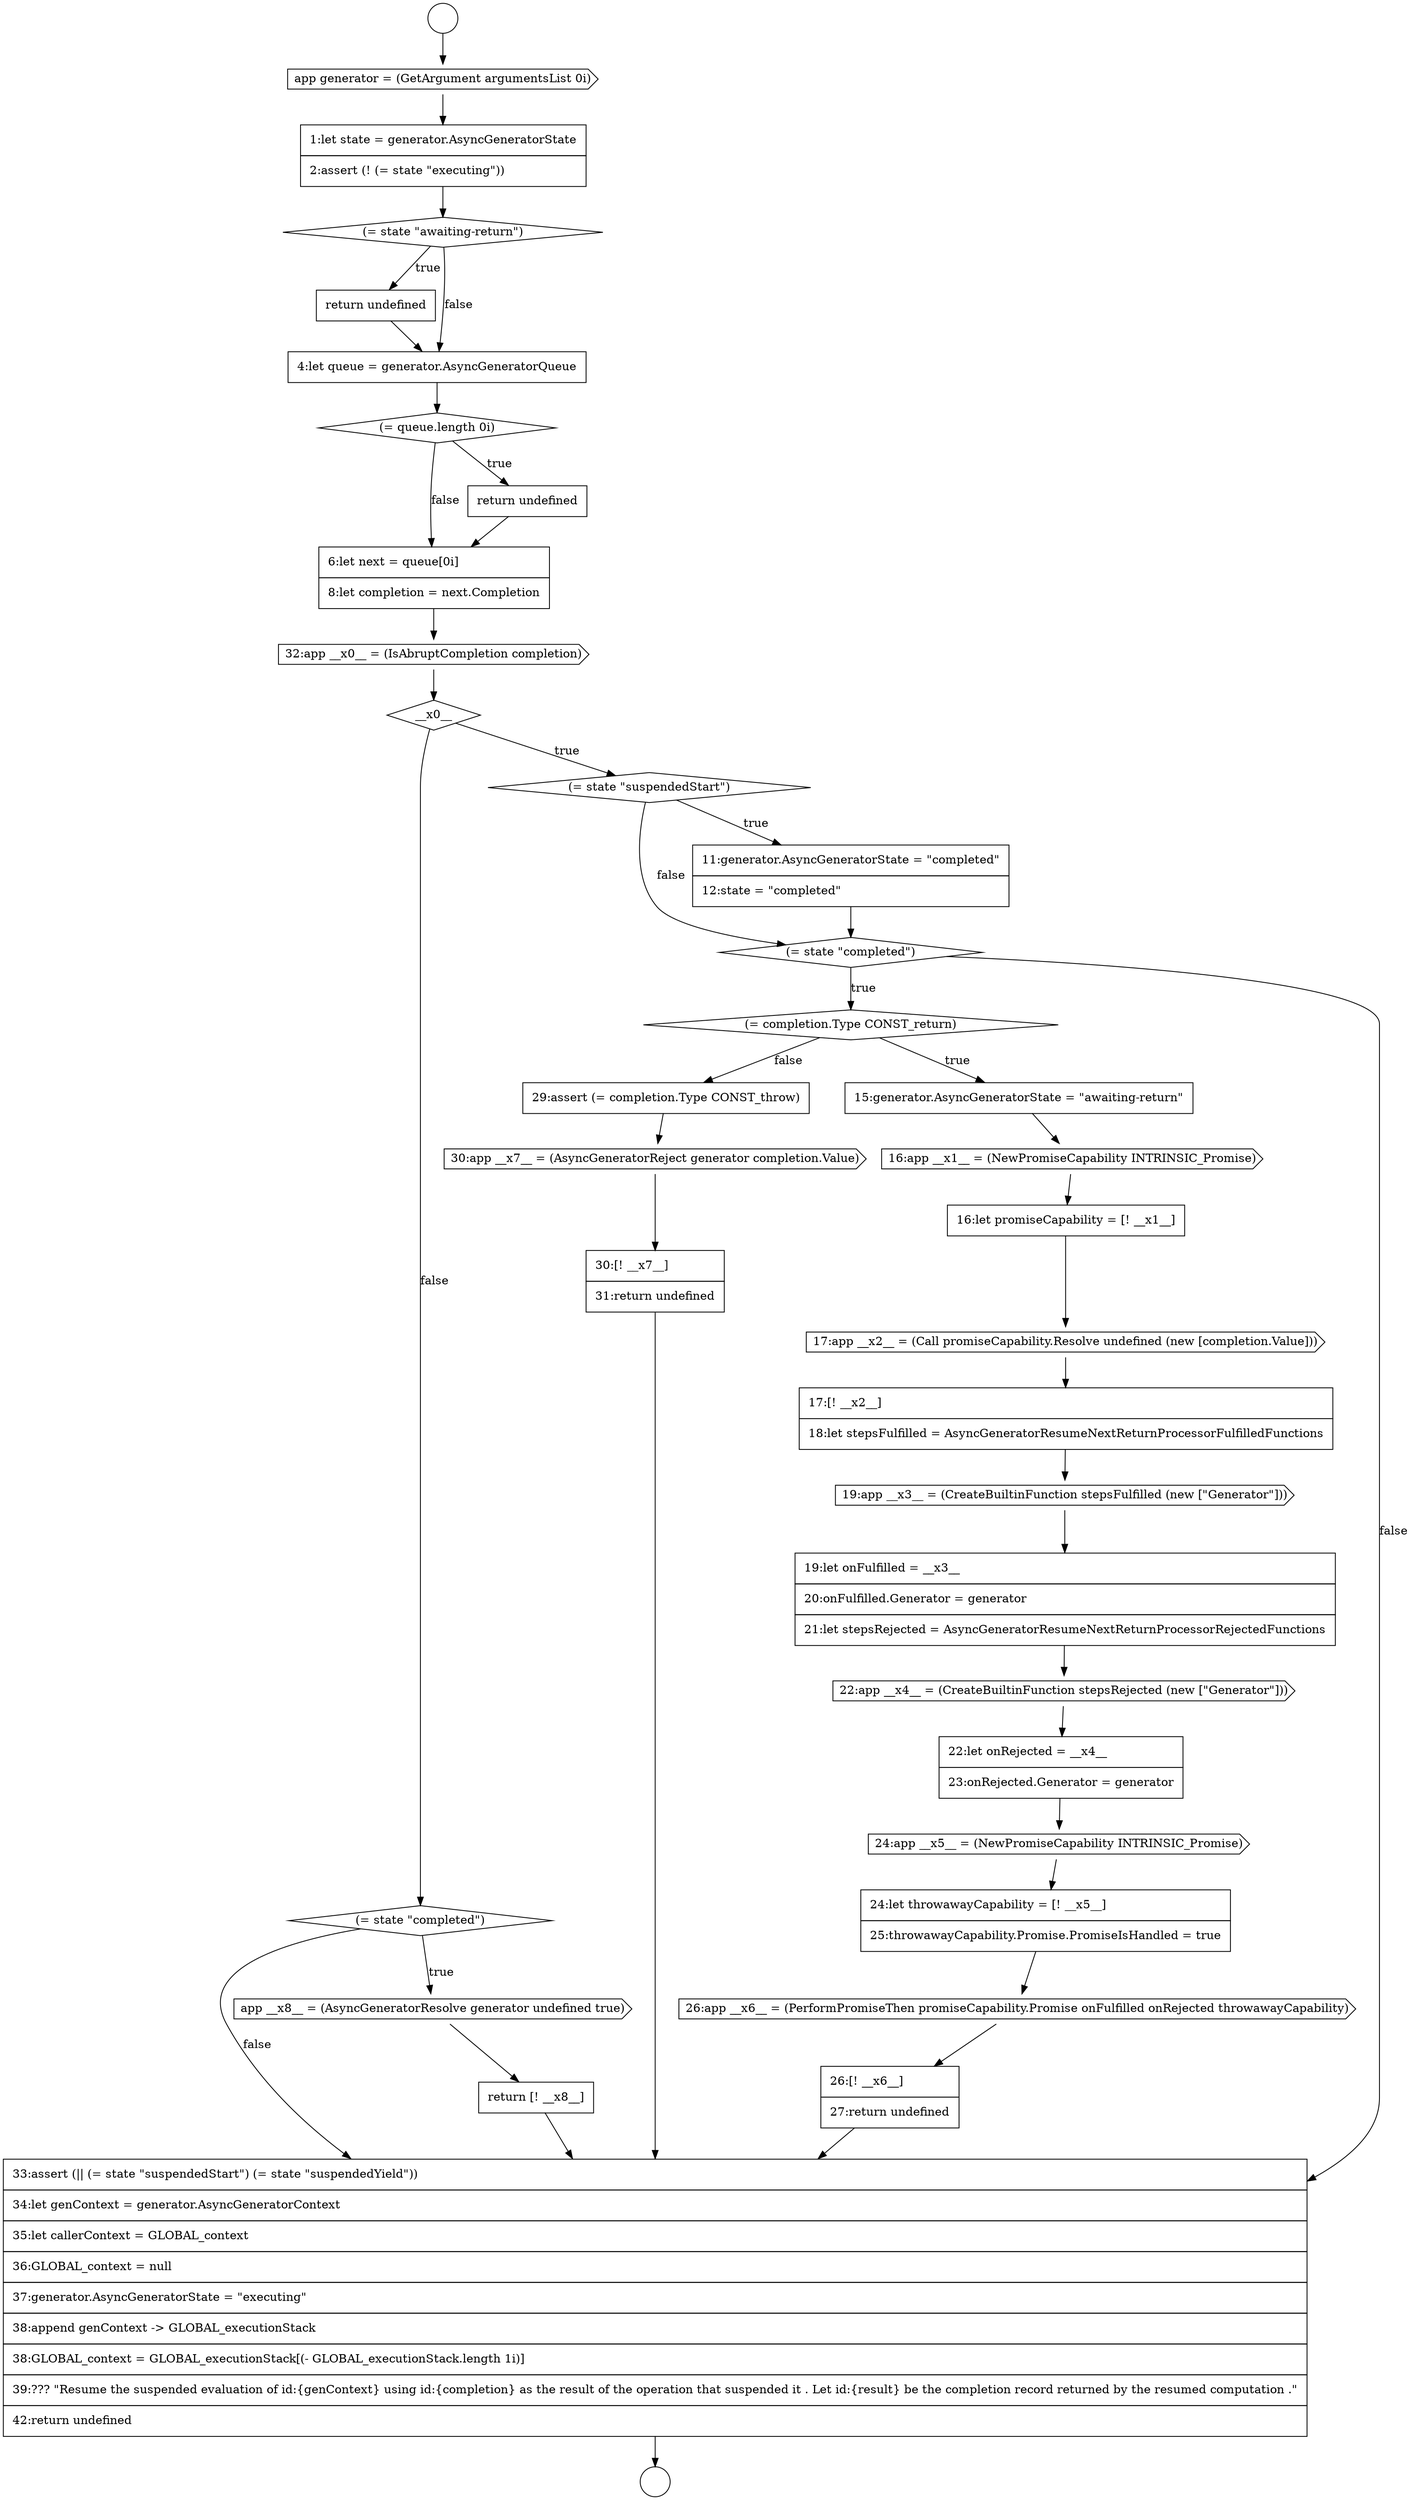 digraph {
  node17411 [shape=none, margin=0, label=<<font color="black">
    <table border="0" cellborder="1" cellspacing="0" cellpadding="10">
      <tr><td align="left">1:let state = generator.AsyncGeneratorState</td></tr>
      <tr><td align="left">2:assert (! (= state &quot;executing&quot;))</td></tr>
    </table>
  </font>> color="black" fillcolor="white" style=filled]
  node17415 [shape=diamond, label=<<font color="black">(= queue.length 0i)</font>> color="black" fillcolor="white" style=filled]
  node17432 [shape=none, margin=0, label=<<font color="black">
    <table border="0" cellborder="1" cellspacing="0" cellpadding="10">
      <tr><td align="left">22:let onRejected = __x4__</td></tr>
      <tr><td align="left">23:onRejected.Generator = generator</td></tr>
    </table>
  </font>> color="black" fillcolor="white" style=filled]
  node17410 [shape=cds, label=<<font color="black">app generator = (GetArgument argumentsList 0i)</font>> color="black" fillcolor="white" style=filled]
  node17423 [shape=diamond, label=<<font color="black">(= completion.Type CONST_return)</font>> color="black" fillcolor="white" style=filled]
  node17440 [shape=diamond, label=<<font color="black">(= state &quot;completed&quot;)</font>> color="black" fillcolor="white" style=filled]
  node17412 [shape=diamond, label=<<font color="black">(= state &quot;awaiting-return&quot;)</font>> color="black" fillcolor="white" style=filled]
  node17436 [shape=none, margin=0, label=<<font color="black">
    <table border="0" cellborder="1" cellspacing="0" cellpadding="10">
      <tr><td align="left">26:[! __x6__]</td></tr>
      <tr><td align="left">27:return undefined</td></tr>
    </table>
  </font>> color="black" fillcolor="white" style=filled]
  node17418 [shape=cds, label=<<font color="black">32:app __x0__ = (IsAbruptCompletion completion)</font>> color="black" fillcolor="white" style=filled]
  node17430 [shape=none, margin=0, label=<<font color="black">
    <table border="0" cellborder="1" cellspacing="0" cellpadding="10">
      <tr><td align="left">19:let onFulfilled = __x3__</td></tr>
      <tr><td align="left">20:onFulfilled.Generator = generator</td></tr>
      <tr><td align="left">21:let stepsRejected = AsyncGeneratorResumeNextReturnProcessorRejectedFunctions</td></tr>
    </table>
  </font>> color="black" fillcolor="white" style=filled]
  node17413 [shape=none, margin=0, label=<<font color="black">
    <table border="0" cellborder="1" cellspacing="0" cellpadding="10">
      <tr><td align="left">return undefined</td></tr>
    </table>
  </font>> color="black" fillcolor="white" style=filled]
  node17435 [shape=cds, label=<<font color="black">26:app __x6__ = (PerformPromiseThen promiseCapability.Promise onFulfilled onRejected throwawayCapability)</font>> color="black" fillcolor="white" style=filled]
  node17438 [shape=cds, label=<<font color="black">30:app __x7__ = (AsyncGeneratorReject generator completion.Value)</font>> color="black" fillcolor="white" style=filled]
  node17417 [shape=none, margin=0, label=<<font color="black">
    <table border="0" cellborder="1" cellspacing="0" cellpadding="10">
      <tr><td align="left">6:let next = queue[0i]</td></tr>
      <tr><td align="left">8:let completion = next.Completion</td></tr>
    </table>
  </font>> color="black" fillcolor="white" style=filled]
  node17443 [shape=none, margin=0, label=<<font color="black">
    <table border="0" cellborder="1" cellspacing="0" cellpadding="10">
      <tr><td align="left">33:assert (|| (= state &quot;suspendedStart&quot;) (= state &quot;suspendedYield&quot;))</td></tr>
      <tr><td align="left">34:let genContext = generator.AsyncGeneratorContext</td></tr>
      <tr><td align="left">35:let callerContext = GLOBAL_context</td></tr>
      <tr><td align="left">36:GLOBAL_context = null</td></tr>
      <tr><td align="left">37:generator.AsyncGeneratorState = &quot;executing&quot;</td></tr>
      <tr><td align="left">38:append genContext -&gt; GLOBAL_executionStack</td></tr>
      <tr><td align="left">38:GLOBAL_context = GLOBAL_executionStack[(- GLOBAL_executionStack.length 1i)]</td></tr>
      <tr><td align="left">39:??? &quot;Resume the suspended evaluation of id:{genContext} using id:{completion} as the result of the operation that suspended it . Let id:{result} be the completion record returned by the resumed computation .&quot;</td></tr>
      <tr><td align="left">42:return undefined</td></tr>
    </table>
  </font>> color="black" fillcolor="white" style=filled]
  node17437 [shape=none, margin=0, label=<<font color="black">
    <table border="0" cellborder="1" cellspacing="0" cellpadding="10">
      <tr><td align="left">29:assert (= completion.Type CONST_throw)</td></tr>
    </table>
  </font>> color="black" fillcolor="white" style=filled]
  node17424 [shape=none, margin=0, label=<<font color="black">
    <table border="0" cellborder="1" cellspacing="0" cellpadding="10">
      <tr><td align="left">15:generator.AsyncGeneratorState = &quot;awaiting-return&quot;</td></tr>
    </table>
  </font>> color="black" fillcolor="white" style=filled]
  node17433 [shape=cds, label=<<font color="black">24:app __x5__ = (NewPromiseCapability INTRINSIC_Promise)</font>> color="black" fillcolor="white" style=filled]
  node17428 [shape=none, margin=0, label=<<font color="black">
    <table border="0" cellborder="1" cellspacing="0" cellpadding="10">
      <tr><td align="left">17:[! __x2__]</td></tr>
      <tr><td align="left">18:let stepsFulfilled = AsyncGeneratorResumeNextReturnProcessorFulfilledFunctions</td></tr>
    </table>
  </font>> color="black" fillcolor="white" style=filled]
  node17425 [shape=cds, label=<<font color="black">16:app __x1__ = (NewPromiseCapability INTRINSIC_Promise)</font>> color="black" fillcolor="white" style=filled]
  node17420 [shape=diamond, label=<<font color="black">(= state &quot;suspendedStart&quot;)</font>> color="black" fillcolor="white" style=filled]
  node17442 [shape=none, margin=0, label=<<font color="black">
    <table border="0" cellborder="1" cellspacing="0" cellpadding="10">
      <tr><td align="left">return [! __x8__]</td></tr>
    </table>
  </font>> color="black" fillcolor="white" style=filled]
  node17429 [shape=cds, label=<<font color="black">19:app __x3__ = (CreateBuiltinFunction stepsFulfilled (new [&quot;Generator&quot;]))</font>> color="black" fillcolor="white" style=filled]
  node17416 [shape=none, margin=0, label=<<font color="black">
    <table border="0" cellborder="1" cellspacing="0" cellpadding="10">
      <tr><td align="left">return undefined</td></tr>
    </table>
  </font>> color="black" fillcolor="white" style=filled]
  node17419 [shape=diamond, label=<<font color="black">__x0__</font>> color="black" fillcolor="white" style=filled]
  node17426 [shape=none, margin=0, label=<<font color="black">
    <table border="0" cellborder="1" cellspacing="0" cellpadding="10">
      <tr><td align="left">16:let promiseCapability = [! __x1__]</td></tr>
    </table>
  </font>> color="black" fillcolor="white" style=filled]
  node17439 [shape=none, margin=0, label=<<font color="black">
    <table border="0" cellborder="1" cellspacing="0" cellpadding="10">
      <tr><td align="left">30:[! __x7__]</td></tr>
      <tr><td align="left">31:return undefined</td></tr>
    </table>
  </font>> color="black" fillcolor="white" style=filled]
  node17422 [shape=diamond, label=<<font color="black">(= state &quot;completed&quot;)</font>> color="black" fillcolor="white" style=filled]
  node17421 [shape=none, margin=0, label=<<font color="black">
    <table border="0" cellborder="1" cellspacing="0" cellpadding="10">
      <tr><td align="left">11:generator.AsyncGeneratorState = &quot;completed&quot;</td></tr>
      <tr><td align="left">12:state = &quot;completed&quot;</td></tr>
    </table>
  </font>> color="black" fillcolor="white" style=filled]
  node17408 [shape=circle label=" " color="black" fillcolor="white" style=filled]
  node17427 [shape=cds, label=<<font color="black">17:app __x2__ = (Call promiseCapability.Resolve undefined (new [completion.Value]))</font>> color="black" fillcolor="white" style=filled]
  node17434 [shape=none, margin=0, label=<<font color="black">
    <table border="0" cellborder="1" cellspacing="0" cellpadding="10">
      <tr><td align="left">24:let throwawayCapability = [! __x5__]</td></tr>
      <tr><td align="left">25:throwawayCapability.Promise.PromiseIsHandled = true</td></tr>
    </table>
  </font>> color="black" fillcolor="white" style=filled]
  node17431 [shape=cds, label=<<font color="black">22:app __x4__ = (CreateBuiltinFunction stepsRejected (new [&quot;Generator&quot;]))</font>> color="black" fillcolor="white" style=filled]
  node17414 [shape=none, margin=0, label=<<font color="black">
    <table border="0" cellborder="1" cellspacing="0" cellpadding="10">
      <tr><td align="left">4:let queue = generator.AsyncGeneratorQueue</td></tr>
    </table>
  </font>> color="black" fillcolor="white" style=filled]
  node17409 [shape=circle label=" " color="black" fillcolor="white" style=filled]
  node17441 [shape=cds, label=<<font color="black">app __x8__ = (AsyncGeneratorResolve generator undefined true)</font>> color="black" fillcolor="white" style=filled]
  node17415 -> node17416 [label=<<font color="black">true</font>> color="black"]
  node17415 -> node17417 [label=<<font color="black">false</font>> color="black"]
  node17416 -> node17417 [ color="black"]
  node17436 -> node17443 [ color="black"]
  node17412 -> node17413 [label=<<font color="black">true</font>> color="black"]
  node17412 -> node17414 [label=<<font color="black">false</font>> color="black"]
  node17432 -> node17433 [ color="black"]
  node17434 -> node17435 [ color="black"]
  node17422 -> node17423 [label=<<font color="black">true</font>> color="black"]
  node17422 -> node17443 [label=<<font color="black">false</font>> color="black"]
  node17426 -> node17427 [ color="black"]
  node17421 -> node17422 [ color="black"]
  node17417 -> node17418 [ color="black"]
  node17438 -> node17439 [ color="black"]
  node17439 -> node17443 [ color="black"]
  node17414 -> node17415 [ color="black"]
  node17429 -> node17430 [ color="black"]
  node17418 -> node17419 [ color="black"]
  node17442 -> node17443 [ color="black"]
  node17443 -> node17409 [ color="black"]
  node17425 -> node17426 [ color="black"]
  node17427 -> node17428 [ color="black"]
  node17433 -> node17434 [ color="black"]
  node17428 -> node17429 [ color="black"]
  node17423 -> node17424 [label=<<font color="black">true</font>> color="black"]
  node17423 -> node17437 [label=<<font color="black">false</font>> color="black"]
  node17410 -> node17411 [ color="black"]
  node17430 -> node17431 [ color="black"]
  node17440 -> node17441 [label=<<font color="black">true</font>> color="black"]
  node17440 -> node17443 [label=<<font color="black">false</font>> color="black"]
  node17424 -> node17425 [ color="black"]
  node17435 -> node17436 [ color="black"]
  node17437 -> node17438 [ color="black"]
  node17419 -> node17420 [label=<<font color="black">true</font>> color="black"]
  node17419 -> node17440 [label=<<font color="black">false</font>> color="black"]
  node17441 -> node17442 [ color="black"]
  node17408 -> node17410 [ color="black"]
  node17413 -> node17414 [ color="black"]
  node17411 -> node17412 [ color="black"]
  node17431 -> node17432 [ color="black"]
  node17420 -> node17421 [label=<<font color="black">true</font>> color="black"]
  node17420 -> node17422 [label=<<font color="black">false</font>> color="black"]
}
